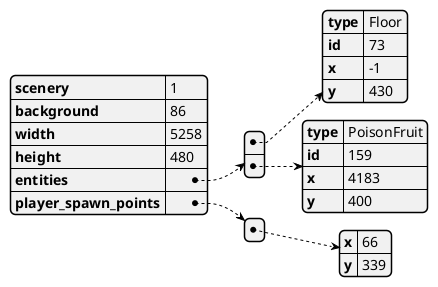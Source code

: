 @startyaml "Level Layout"
scenery: 1
background: 86
width: 5258
height: 480
entities:
  - type: Floor
    id: 73
    x: -1
    y: 430
  - type: PoisonFruit
    id: 159
    x: 4183
    y: 400
player_spawn_points:
  - x: 66
    y: 339
@endyaml